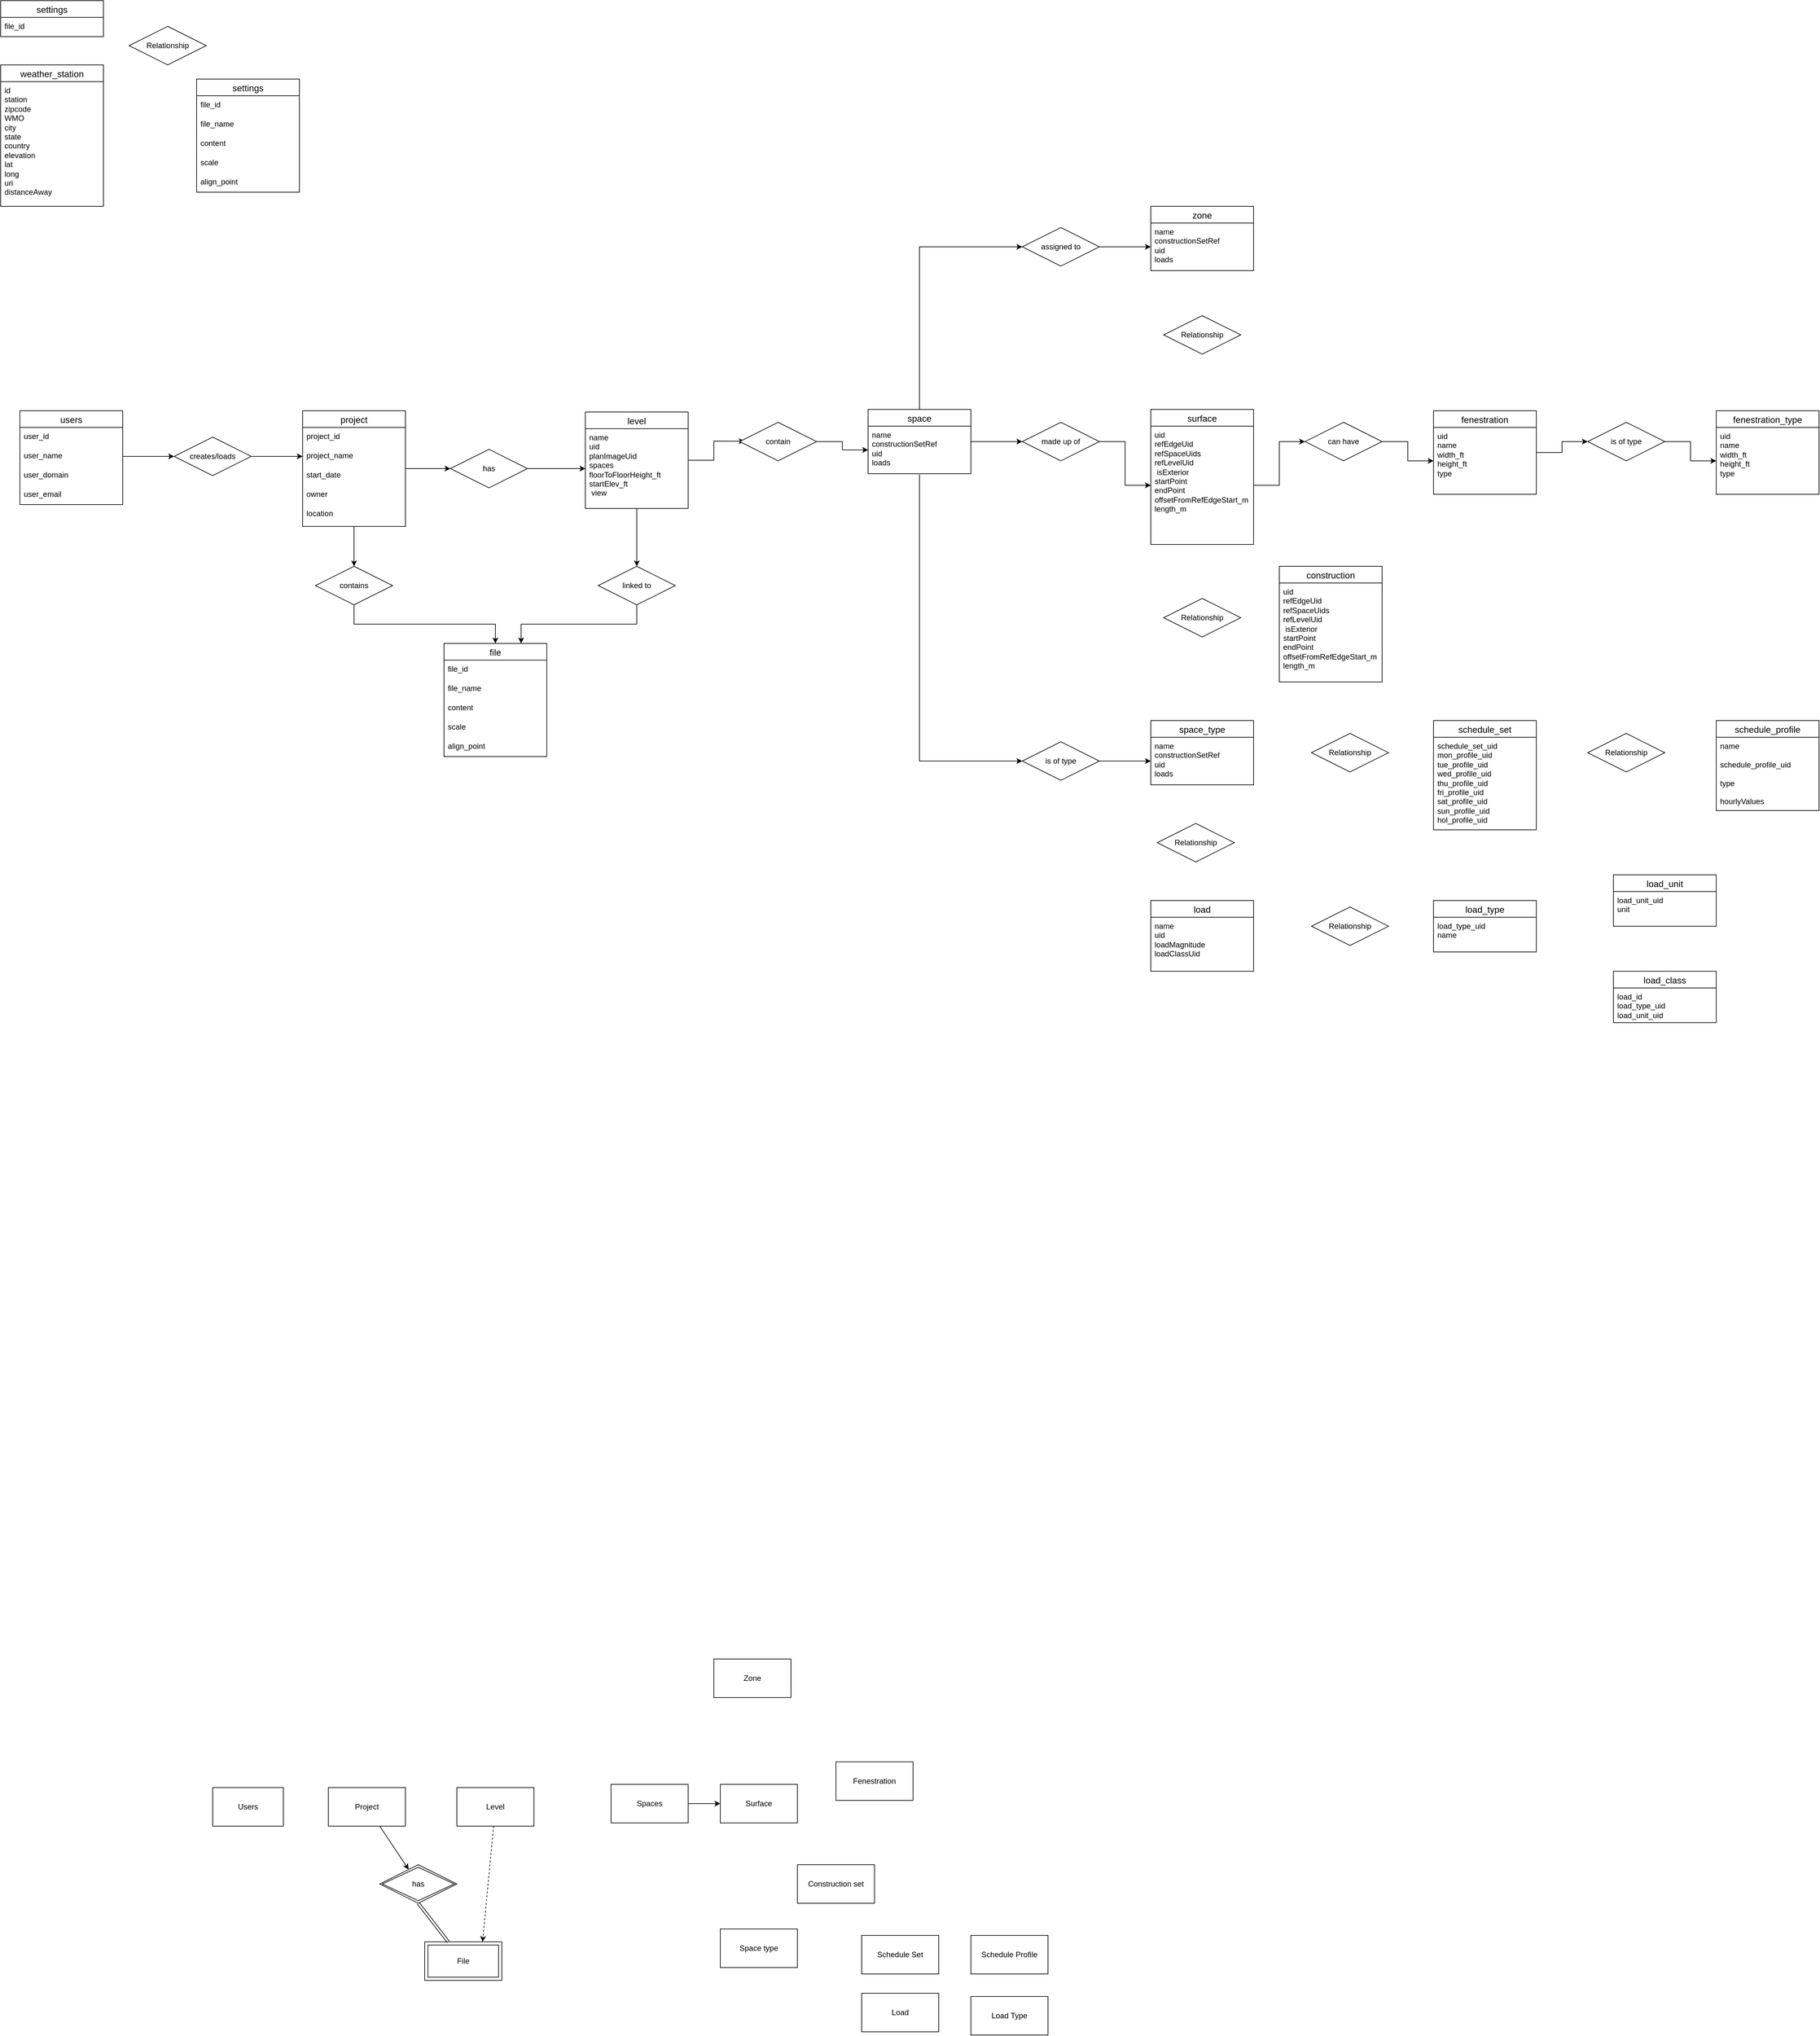 <mxfile version="21.6.2" type="github">
  <diagram id="R2lEEEUBdFMjLlhIrx00" name="Page-1">
    <mxGraphModel dx="2497" dy="2104" grid="1" gridSize="10" guides="1" tooltips="1" connect="1" arrows="1" fold="1" page="1" pageScale="1" pageWidth="850" pageHeight="1100" math="0" shadow="0" extFonts="Permanent Marker^https://fonts.googleapis.com/css?family=Permanent+Marker">
      <root>
        <mxCell id="0" />
        <mxCell id="1" parent="0" />
        <mxCell id="-F1Ka28uUz91m6z4E-cP-1" value="users" style="swimlane;fontStyle=0;childLayout=stackLayout;horizontal=1;startSize=26;horizontalStack=0;resizeParent=1;resizeParentMax=0;resizeLast=0;collapsible=1;marginBottom=0;align=center;fontSize=14;" parent="1" vertex="1">
          <mxGeometry x="-1040" y="438" width="160" height="146" as="geometry" />
        </mxCell>
        <mxCell id="-F1Ka28uUz91m6z4E-cP-2" value="user_id" style="text;strokeColor=none;fillColor=none;spacingLeft=4;spacingRight=4;overflow=hidden;rotatable=0;points=[[0,0.5],[1,0.5]];portConstraint=eastwest;fontSize=12;whiteSpace=wrap;html=1;" parent="-F1Ka28uUz91m6z4E-cP-1" vertex="1">
          <mxGeometry y="26" width="160" height="30" as="geometry" />
        </mxCell>
        <mxCell id="-F1Ka28uUz91m6z4E-cP-3" value="user_name" style="text;strokeColor=none;fillColor=none;spacingLeft=4;spacingRight=4;overflow=hidden;rotatable=0;points=[[0,0.5],[1,0.5]];portConstraint=eastwest;fontSize=12;whiteSpace=wrap;html=1;" parent="-F1Ka28uUz91m6z4E-cP-1" vertex="1">
          <mxGeometry y="56" width="160" height="30" as="geometry" />
        </mxCell>
        <mxCell id="-F1Ka28uUz91m6z4E-cP-4" value="user_domain" style="text;strokeColor=none;fillColor=none;spacingLeft=4;spacingRight=4;overflow=hidden;rotatable=0;points=[[0,0.5],[1,0.5]];portConstraint=eastwest;fontSize=12;whiteSpace=wrap;html=1;" parent="-F1Ka28uUz91m6z4E-cP-1" vertex="1">
          <mxGeometry y="86" width="160" height="30" as="geometry" />
        </mxCell>
        <mxCell id="-F1Ka28uUz91m6z4E-cP-5" value="user_email&lt;br&gt;" style="text;strokeColor=none;fillColor=none;spacingLeft=4;spacingRight=4;overflow=hidden;rotatable=0;points=[[0,0.5],[1,0.5]];portConstraint=eastwest;fontSize=12;whiteSpace=wrap;html=1;" parent="-F1Ka28uUz91m6z4E-cP-1" vertex="1">
          <mxGeometry y="116" width="160" height="30" as="geometry" />
        </mxCell>
        <mxCell id="3tNtKZtcyxGO_XnY_yWC-94" style="edgeStyle=orthogonalEdgeStyle;rounded=0;orthogonalLoop=1;jettySize=auto;html=1;entryX=0;entryY=0.5;entryDx=0;entryDy=0;" parent="1" source="-F1Ka28uUz91m6z4E-cP-6" target="3tNtKZtcyxGO_XnY_yWC-74" edge="1">
          <mxGeometry relative="1" as="geometry" />
        </mxCell>
        <mxCell id="3tNtKZtcyxGO_XnY_yWC-106" style="edgeStyle=orthogonalEdgeStyle;rounded=0;orthogonalLoop=1;jettySize=auto;html=1;" parent="1" source="-F1Ka28uUz91m6z4E-cP-6" target="3tNtKZtcyxGO_XnY_yWC-72" edge="1">
          <mxGeometry relative="1" as="geometry" />
        </mxCell>
        <mxCell id="-F1Ka28uUz91m6z4E-cP-6" value="project" style="swimlane;fontStyle=0;childLayout=stackLayout;horizontal=1;startSize=26;horizontalStack=0;resizeParent=1;resizeParentMax=0;resizeLast=0;collapsible=1;marginBottom=0;align=center;fontSize=14;" parent="1" vertex="1">
          <mxGeometry x="-600" y="438" width="160" height="180" as="geometry" />
        </mxCell>
        <mxCell id="-F1Ka28uUz91m6z4E-cP-7" value="project_id" style="text;strokeColor=none;fillColor=none;spacingLeft=4;spacingRight=4;overflow=hidden;rotatable=0;points=[[0,0.5],[1,0.5]];portConstraint=eastwest;fontSize=12;whiteSpace=wrap;html=1;" parent="-F1Ka28uUz91m6z4E-cP-6" vertex="1">
          <mxGeometry y="26" width="160" height="30" as="geometry" />
        </mxCell>
        <mxCell id="-F1Ka28uUz91m6z4E-cP-8" value="project_name" style="text;strokeColor=none;fillColor=none;spacingLeft=4;spacingRight=4;overflow=hidden;rotatable=0;points=[[0,0.5],[1,0.5]];portConstraint=eastwest;fontSize=12;whiteSpace=wrap;html=1;" parent="-F1Ka28uUz91m6z4E-cP-6" vertex="1">
          <mxGeometry y="56" width="160" height="30" as="geometry" />
        </mxCell>
        <mxCell id="-F1Ka28uUz91m6z4E-cP-9" value="start_date" style="text;strokeColor=none;fillColor=none;spacingLeft=4;spacingRight=4;overflow=hidden;rotatable=0;points=[[0,0.5],[1,0.5]];portConstraint=eastwest;fontSize=12;whiteSpace=wrap;html=1;" parent="-F1Ka28uUz91m6z4E-cP-6" vertex="1">
          <mxGeometry y="86" width="160" height="30" as="geometry" />
        </mxCell>
        <mxCell id="-F1Ka28uUz91m6z4E-cP-11" value="owner" style="text;strokeColor=none;fillColor=none;spacingLeft=4;spacingRight=4;overflow=hidden;rotatable=0;points=[[0,0.5],[1,0.5]];portConstraint=eastwest;fontSize=12;whiteSpace=wrap;html=1;" parent="-F1Ka28uUz91m6z4E-cP-6" vertex="1">
          <mxGeometry y="116" width="160" height="30" as="geometry" />
        </mxCell>
        <mxCell id="-F1Ka28uUz91m6z4E-cP-12" value="location" style="text;strokeColor=none;fillColor=none;spacingLeft=4;spacingRight=4;overflow=hidden;rotatable=0;points=[[0,0.5],[1,0.5]];portConstraint=eastwest;fontSize=12;whiteSpace=wrap;html=1;" parent="-F1Ka28uUz91m6z4E-cP-6" vertex="1">
          <mxGeometry y="146" width="160" height="34" as="geometry" />
        </mxCell>
        <mxCell id="-F1Ka28uUz91m6z4E-cP-13" value="file" style="swimlane;fontStyle=0;childLayout=stackLayout;horizontal=1;startSize=26;horizontalStack=0;resizeParent=1;resizeParentMax=0;resizeLast=0;collapsible=1;marginBottom=0;align=center;fontSize=14;" parent="1" vertex="1">
          <mxGeometry x="-380" y="800" width="160" height="176" as="geometry" />
        </mxCell>
        <mxCell id="-F1Ka28uUz91m6z4E-cP-14" value="file_id" style="text;strokeColor=none;fillColor=none;spacingLeft=4;spacingRight=4;overflow=hidden;rotatable=0;points=[[0,0.5],[1,0.5]];portConstraint=eastwest;fontSize=12;whiteSpace=wrap;html=1;" parent="-F1Ka28uUz91m6z4E-cP-13" vertex="1">
          <mxGeometry y="26" width="160" height="30" as="geometry" />
        </mxCell>
        <mxCell id="-F1Ka28uUz91m6z4E-cP-15" value="file_name" style="text;strokeColor=none;fillColor=none;spacingLeft=4;spacingRight=4;overflow=hidden;rotatable=0;points=[[0,0.5],[1,0.5]];portConstraint=eastwest;fontSize=12;whiteSpace=wrap;html=1;" parent="-F1Ka28uUz91m6z4E-cP-13" vertex="1">
          <mxGeometry y="56" width="160" height="30" as="geometry" />
        </mxCell>
        <mxCell id="-F1Ka28uUz91m6z4E-cP-16" value="content" style="text;strokeColor=none;fillColor=none;spacingLeft=4;spacingRight=4;overflow=hidden;rotatable=0;points=[[0,0.5],[1,0.5]];portConstraint=eastwest;fontSize=12;whiteSpace=wrap;html=1;" parent="-F1Ka28uUz91m6z4E-cP-13" vertex="1">
          <mxGeometry y="86" width="160" height="30" as="geometry" />
        </mxCell>
        <mxCell id="-F1Ka28uUz91m6z4E-cP-17" value="scale" style="text;strokeColor=none;fillColor=none;spacingLeft=4;spacingRight=4;overflow=hidden;rotatable=0;points=[[0,0.5],[1,0.5]];portConstraint=eastwest;fontSize=12;whiteSpace=wrap;html=1;" parent="-F1Ka28uUz91m6z4E-cP-13" vertex="1">
          <mxGeometry y="116" width="160" height="30" as="geometry" />
        </mxCell>
        <mxCell id="-F1Ka28uUz91m6z4E-cP-18" value="align_point" style="text;strokeColor=none;fillColor=none;spacingLeft=4;spacingRight=4;overflow=hidden;rotatable=0;points=[[0,0.5],[1,0.5]];portConstraint=eastwest;fontSize=12;whiteSpace=wrap;html=1;" parent="-F1Ka28uUz91m6z4E-cP-13" vertex="1">
          <mxGeometry y="146" width="160" height="30" as="geometry" />
        </mxCell>
        <mxCell id="-F1Ka28uUz91m6z4E-cP-19" value="settings" style="swimlane;fontStyle=0;childLayout=stackLayout;horizontal=1;startSize=26;horizontalStack=0;resizeParent=1;resizeParentMax=0;resizeLast=0;collapsible=1;marginBottom=0;align=center;fontSize=14;" parent="1" vertex="1">
          <mxGeometry x="-765" y="-78" width="160" height="176" as="geometry" />
        </mxCell>
        <mxCell id="-F1Ka28uUz91m6z4E-cP-20" value="file_id" style="text;strokeColor=none;fillColor=none;spacingLeft=4;spacingRight=4;overflow=hidden;rotatable=0;points=[[0,0.5],[1,0.5]];portConstraint=eastwest;fontSize=12;whiteSpace=wrap;html=1;" parent="-F1Ka28uUz91m6z4E-cP-19" vertex="1">
          <mxGeometry y="26" width="160" height="30" as="geometry" />
        </mxCell>
        <mxCell id="-F1Ka28uUz91m6z4E-cP-21" value="file_name" style="text;strokeColor=none;fillColor=none;spacingLeft=4;spacingRight=4;overflow=hidden;rotatable=0;points=[[0,0.5],[1,0.5]];portConstraint=eastwest;fontSize=12;whiteSpace=wrap;html=1;" parent="-F1Ka28uUz91m6z4E-cP-19" vertex="1">
          <mxGeometry y="56" width="160" height="30" as="geometry" />
        </mxCell>
        <mxCell id="-F1Ka28uUz91m6z4E-cP-22" value="content" style="text;strokeColor=none;fillColor=none;spacingLeft=4;spacingRight=4;overflow=hidden;rotatable=0;points=[[0,0.5],[1,0.5]];portConstraint=eastwest;fontSize=12;whiteSpace=wrap;html=1;" parent="-F1Ka28uUz91m6z4E-cP-19" vertex="1">
          <mxGeometry y="86" width="160" height="30" as="geometry" />
        </mxCell>
        <mxCell id="-F1Ka28uUz91m6z4E-cP-23" value="scale" style="text;strokeColor=none;fillColor=none;spacingLeft=4;spacingRight=4;overflow=hidden;rotatable=0;points=[[0,0.5],[1,0.5]];portConstraint=eastwest;fontSize=12;whiteSpace=wrap;html=1;" parent="-F1Ka28uUz91m6z4E-cP-19" vertex="1">
          <mxGeometry y="116" width="160" height="30" as="geometry" />
        </mxCell>
        <mxCell id="-F1Ka28uUz91m6z4E-cP-24" value="align_point" style="text;strokeColor=none;fillColor=none;spacingLeft=4;spacingRight=4;overflow=hidden;rotatable=0;points=[[0,0.5],[1,0.5]];portConstraint=eastwest;fontSize=12;whiteSpace=wrap;html=1;" parent="-F1Ka28uUz91m6z4E-cP-19" vertex="1">
          <mxGeometry y="146" width="160" height="30" as="geometry" />
        </mxCell>
        <mxCell id="3tNtKZtcyxGO_XnY_yWC-1" value="schedule_profile" style="swimlane;fontStyle=0;childLayout=stackLayout;horizontal=1;startSize=26;horizontalStack=0;resizeParent=1;resizeParentMax=0;resizeLast=0;collapsible=1;marginBottom=0;align=center;fontSize=14;" parent="1" vertex="1">
          <mxGeometry x="1600" y="920" width="160" height="140" as="geometry" />
        </mxCell>
        <mxCell id="3tNtKZtcyxGO_XnY_yWC-3" value="&lt;div&gt;name&lt;/div&gt;&lt;div&gt;&lt;br&gt;&lt;/div&gt;&lt;div&gt;schedule_profile_uid&lt;/div&gt;&lt;div&gt;&lt;br&gt;&lt;/div&gt;&lt;div&gt;type&lt;/div&gt;&lt;div&gt;&lt;br&gt;&lt;/div&gt;&lt;div&gt;hourlyValues&lt;/div&gt;" style="text;strokeColor=none;fillColor=none;spacingLeft=4;spacingRight=4;overflow=hidden;rotatable=0;points=[[0,0.5],[1,0.5]];portConstraint=eastwest;fontSize=12;whiteSpace=wrap;html=1;" parent="3tNtKZtcyxGO_XnY_yWC-1" vertex="1">
          <mxGeometry y="26" width="160" height="114" as="geometry" />
        </mxCell>
        <mxCell id="3tNtKZtcyxGO_XnY_yWC-7" value="schedule_set" style="swimlane;fontStyle=0;childLayout=stackLayout;horizontal=1;startSize=26;horizontalStack=0;resizeParent=1;resizeParentMax=0;resizeLast=0;collapsible=1;marginBottom=0;align=center;fontSize=14;" parent="1" vertex="1">
          <mxGeometry x="1160" y="920" width="160" height="170" as="geometry" />
        </mxCell>
        <mxCell id="3tNtKZtcyxGO_XnY_yWC-8" value="&lt;div&gt;schedule_set_uid&lt;/div&gt;&lt;div&gt;mon_profile_uid&lt;/div&gt;&lt;div&gt;tue_profile_uid&lt;br&gt;&lt;/div&gt;wed_profile_uid&lt;br&gt;thu_profile_uid&lt;br&gt;fri_profile_uid&lt;br&gt;sat_profile_uid&lt;br&gt;sun_profile_uid&lt;br&gt;hol_profile_uid" style="text;strokeColor=none;fillColor=none;spacingLeft=4;spacingRight=4;overflow=hidden;rotatable=0;points=[[0,0.5],[1,0.5]];portConstraint=eastwest;fontSize=12;whiteSpace=wrap;html=1;" parent="3tNtKZtcyxGO_XnY_yWC-7" vertex="1">
          <mxGeometry y="26" width="160" height="144" as="geometry" />
        </mxCell>
        <mxCell id="3tNtKZtcyxGO_XnY_yWC-9" value="weather_station" style="swimlane;fontStyle=0;childLayout=stackLayout;horizontal=1;startSize=26;horizontalStack=0;resizeParent=1;resizeParentMax=0;resizeLast=0;collapsible=1;marginBottom=0;align=center;fontSize=14;" parent="1" vertex="1">
          <mxGeometry x="-1070" y="-100" width="160" height="220" as="geometry" />
        </mxCell>
        <mxCell id="3tNtKZtcyxGO_XnY_yWC-10" value="id&lt;br&gt;&lt;div&gt;station&lt;/div&gt;&lt;div&gt;zipcode&lt;/div&gt;&lt;div&gt;WMO&lt;/div&gt;&lt;div&gt;city&lt;/div&gt;&lt;div&gt;state&lt;/div&gt;&lt;div&gt;country&lt;/div&gt;&lt;div&gt;elevation&lt;/div&gt;&lt;div&gt;lat&lt;/div&gt;&lt;div&gt;long&lt;/div&gt;&lt;div&gt;uri&lt;/div&gt;&lt;div&gt;distanceAway&lt;/div&gt;" style="text;strokeColor=none;fillColor=none;spacingLeft=4;spacingRight=4;overflow=hidden;rotatable=0;points=[[0,0.5],[1,0.5]];portConstraint=eastwest;fontSize=12;whiteSpace=wrap;html=1;" parent="3tNtKZtcyxGO_XnY_yWC-9" vertex="1">
          <mxGeometry y="26" width="160" height="194" as="geometry" />
        </mxCell>
        <mxCell id="3tNtKZtcyxGO_XnY_yWC-15" value="settings" style="swimlane;fontStyle=0;childLayout=stackLayout;horizontal=1;startSize=26;horizontalStack=0;resizeParent=1;resizeParentMax=0;resizeLast=0;collapsible=1;marginBottom=0;align=center;fontSize=14;" parent="1" vertex="1">
          <mxGeometry x="-1070" y="-200" width="160" height="56" as="geometry" />
        </mxCell>
        <mxCell id="3tNtKZtcyxGO_XnY_yWC-16" value="file_id" style="text;strokeColor=none;fillColor=none;spacingLeft=4;spacingRight=4;overflow=hidden;rotatable=0;points=[[0,0.5],[1,0.5]];portConstraint=eastwest;fontSize=12;whiteSpace=wrap;html=1;" parent="3tNtKZtcyxGO_XnY_yWC-15" vertex="1">
          <mxGeometry y="26" width="160" height="30" as="geometry" />
        </mxCell>
        <mxCell id="3tNtKZtcyxGO_XnY_yWC-22" value="surface" style="swimlane;fontStyle=0;childLayout=stackLayout;horizontal=1;startSize=26;horizontalStack=0;resizeParent=1;resizeParentMax=0;resizeLast=0;collapsible=1;marginBottom=0;align=center;fontSize=14;" parent="1" vertex="1">
          <mxGeometry x="720" y="436" width="160" height="210" as="geometry" />
        </mxCell>
        <mxCell id="3tNtKZtcyxGO_XnY_yWC-23" value="&lt;span style=&quot;background-color: initial;&quot;&gt;uid&lt;/span&gt;&lt;br&gt;&lt;div&gt;refEdgeUid&lt;span style=&quot;white-space: pre;&quot;&gt;&#x9;&lt;/span&gt;&lt;/div&gt;&lt;div&gt;refSpaceUids&lt;br&gt;&lt;/div&gt;&lt;div&gt;refLevelUid&lt;/div&gt;&lt;div&gt;&amp;nbsp;isExterior&lt;/div&gt;&lt;div&gt;startPoint&lt;/div&gt;&lt;div&gt;endPoint&lt;/div&gt;&lt;div&gt;offsetFromRefEdgeStart_m&lt;/div&gt;&lt;div&gt;length_m&lt;/div&gt;" style="text;strokeColor=none;fillColor=none;spacingLeft=4;spacingRight=4;overflow=hidden;rotatable=0;points=[[0,0.5],[1,0.5]];portConstraint=eastwest;fontSize=12;whiteSpace=wrap;html=1;" parent="3tNtKZtcyxGO_XnY_yWC-22" vertex="1">
          <mxGeometry y="26" width="160" height="184" as="geometry" />
        </mxCell>
        <mxCell id="3tNtKZtcyxGO_XnY_yWC-24" value="load_class" style="swimlane;fontStyle=0;childLayout=stackLayout;horizontal=1;startSize=26;horizontalStack=0;resizeParent=1;resizeParentMax=0;resizeLast=0;collapsible=1;marginBottom=0;align=center;fontSize=14;" parent="1" vertex="1">
          <mxGeometry x="1440" y="1310" width="160" height="80" as="geometry" />
        </mxCell>
        <mxCell id="3tNtKZtcyxGO_XnY_yWC-25" value="load_id&lt;br&gt;load_type_uid&lt;br&gt;load_unit_uid&lt;br&gt;&lt;div&gt;&lt;/div&gt;" style="text;strokeColor=none;fillColor=none;spacingLeft=4;spacingRight=4;overflow=hidden;rotatable=0;points=[[0,0.5],[1,0.5]];portConstraint=eastwest;fontSize=12;whiteSpace=wrap;html=1;" parent="3tNtKZtcyxGO_XnY_yWC-24" vertex="1">
          <mxGeometry y="26" width="160" height="54" as="geometry" />
        </mxCell>
        <mxCell id="3tNtKZtcyxGO_XnY_yWC-26" value="load_unit" style="swimlane;fontStyle=0;childLayout=stackLayout;horizontal=1;startSize=26;horizontalStack=0;resizeParent=1;resizeParentMax=0;resizeLast=0;collapsible=1;marginBottom=0;align=center;fontSize=14;" parent="1" vertex="1">
          <mxGeometry x="1440" y="1160" width="160" height="80" as="geometry" />
        </mxCell>
        <mxCell id="3tNtKZtcyxGO_XnY_yWC-27" value="load_unit_uid&lt;br&gt;unit&lt;br&gt;&lt;div&gt;&lt;/div&gt;" style="text;strokeColor=none;fillColor=none;spacingLeft=4;spacingRight=4;overflow=hidden;rotatable=0;points=[[0,0.5],[1,0.5]];portConstraint=eastwest;fontSize=12;whiteSpace=wrap;html=1;" parent="3tNtKZtcyxGO_XnY_yWC-26" vertex="1">
          <mxGeometry y="26" width="160" height="54" as="geometry" />
        </mxCell>
        <mxCell id="3tNtKZtcyxGO_XnY_yWC-28" value="load_type" style="swimlane;fontStyle=0;childLayout=stackLayout;horizontal=1;startSize=26;horizontalStack=0;resizeParent=1;resizeParentMax=0;resizeLast=0;collapsible=1;marginBottom=0;align=center;fontSize=14;" parent="1" vertex="1">
          <mxGeometry x="1160" y="1200" width="160" height="80" as="geometry" />
        </mxCell>
        <mxCell id="3tNtKZtcyxGO_XnY_yWC-29" value="load_type_uid&lt;br&gt;name&lt;br style=&quot;border-color: var(--border-color);&quot;&gt;&lt;div&gt;&lt;/div&gt;" style="text;strokeColor=none;fillColor=none;spacingLeft=4;spacingRight=4;overflow=hidden;rotatable=0;points=[[0,0.5],[1,0.5]];portConstraint=eastwest;fontSize=12;whiteSpace=wrap;html=1;" parent="3tNtKZtcyxGO_XnY_yWC-28" vertex="1">
          <mxGeometry y="26" width="160" height="54" as="geometry" />
        </mxCell>
        <mxCell id="3tNtKZtcyxGO_XnY_yWC-30" value="construction" style="swimlane;fontStyle=0;childLayout=stackLayout;horizontal=1;startSize=26;horizontalStack=0;resizeParent=1;resizeParentMax=0;resizeLast=0;collapsible=1;marginBottom=0;align=center;fontSize=14;" parent="1" vertex="1">
          <mxGeometry x="920" y="680" width="160" height="180" as="geometry" />
        </mxCell>
        <mxCell id="3tNtKZtcyxGO_XnY_yWC-31" value="&lt;span style=&quot;background-color: initial;&quot;&gt;uid&lt;/span&gt;&lt;br&gt;&lt;div&gt;refEdgeUid&lt;span style=&quot;white-space: pre;&quot;&gt;&#x9;&lt;/span&gt;&lt;/div&gt;&lt;div&gt;refSpaceUids&lt;br&gt;&lt;/div&gt;&lt;div&gt;refLevelUid&lt;/div&gt;&lt;div&gt;&amp;nbsp;isExterior&lt;/div&gt;&lt;div&gt;startPoint&lt;/div&gt;&lt;div&gt;endPoint&lt;/div&gt;&lt;div&gt;offsetFromRefEdgeStart_m&lt;/div&gt;&lt;div&gt;length_m&lt;/div&gt;" style="text;strokeColor=none;fillColor=none;spacingLeft=4;spacingRight=4;overflow=hidden;rotatable=0;points=[[0,0.5],[1,0.5]];portConstraint=eastwest;fontSize=12;whiteSpace=wrap;html=1;" parent="3tNtKZtcyxGO_XnY_yWC-30" vertex="1">
          <mxGeometry y="26" width="160" height="154" as="geometry" />
        </mxCell>
        <mxCell id="3tNtKZtcyxGO_XnY_yWC-32" value="load" style="swimlane;fontStyle=0;childLayout=stackLayout;horizontal=1;startSize=26;horizontalStack=0;resizeParent=1;resizeParentMax=0;resizeLast=0;collapsible=1;marginBottom=0;align=center;fontSize=14;" parent="1" vertex="1">
          <mxGeometry x="720" y="1200" width="160" height="110" as="geometry" />
        </mxCell>
        <mxCell id="3tNtKZtcyxGO_XnY_yWC-33" value="&lt;div&gt;name&lt;/div&gt;&lt;div&gt;uid&lt;/div&gt;&lt;div&gt;loadMagnitude&lt;/div&gt;&lt;div&gt;loadClassUid&lt;/div&gt;&lt;div&gt;&lt;/div&gt;" style="text;strokeColor=none;fillColor=none;spacingLeft=4;spacingRight=4;overflow=hidden;rotatable=0;points=[[0,0.5],[1,0.5]];portConstraint=eastwest;fontSize=12;whiteSpace=wrap;html=1;" parent="3tNtKZtcyxGO_XnY_yWC-32" vertex="1">
          <mxGeometry y="26" width="160" height="84" as="geometry" />
        </mxCell>
        <mxCell id="3tNtKZtcyxGO_XnY_yWC-97" style="edgeStyle=orthogonalEdgeStyle;rounded=0;orthogonalLoop=1;jettySize=auto;html=1;" parent="1" source="3tNtKZtcyxGO_XnY_yWC-34" target="3tNtKZtcyxGO_XnY_yWC-76" edge="1">
          <mxGeometry relative="1" as="geometry" />
        </mxCell>
        <mxCell id="3tNtKZtcyxGO_XnY_yWC-111" style="edgeStyle=orthogonalEdgeStyle;rounded=0;orthogonalLoop=1;jettySize=auto;html=1;entryX=0;entryY=0.5;entryDx=0;entryDy=0;exitX=0.5;exitY=1.019;exitDx=0;exitDy=0;exitPerimeter=0;" parent="1" source="3tNtKZtcyxGO_XnY_yWC-35" target="3tNtKZtcyxGO_XnY_yWC-110" edge="1">
          <mxGeometry relative="1" as="geometry">
            <Array as="points">
              <mxPoint x="360" y="983" />
            </Array>
          </mxGeometry>
        </mxCell>
        <mxCell id="3tNtKZtcyxGO_XnY_yWC-115" style="edgeStyle=orthogonalEdgeStyle;rounded=0;orthogonalLoop=1;jettySize=auto;html=1;exitX=0.5;exitY=0;exitDx=0;exitDy=0;" parent="1" source="3tNtKZtcyxGO_XnY_yWC-34" target="3tNtKZtcyxGO_XnY_yWC-113" edge="1">
          <mxGeometry relative="1" as="geometry">
            <Array as="points">
              <mxPoint x="360" y="183" />
            </Array>
          </mxGeometry>
        </mxCell>
        <mxCell id="3tNtKZtcyxGO_XnY_yWC-34" value="space" style="swimlane;fontStyle=0;childLayout=stackLayout;horizontal=1;startSize=26;horizontalStack=0;resizeParent=1;resizeParentMax=0;resizeLast=0;collapsible=1;marginBottom=0;align=center;fontSize=14;" parent="1" vertex="1">
          <mxGeometry x="280" y="436" width="160" height="100" as="geometry" />
        </mxCell>
        <mxCell id="3tNtKZtcyxGO_XnY_yWC-35" value="&lt;div&gt;name&lt;/div&gt;&lt;div&gt;constructionSetRef&lt;/div&gt;&lt;div&gt;uid&lt;/div&gt;&lt;div&gt;loads&lt;/div&gt;" style="text;strokeColor=none;fillColor=none;spacingLeft=4;spacingRight=4;overflow=hidden;rotatable=0;points=[[0,0.5],[1,0.5]];portConstraint=eastwest;fontSize=12;whiteSpace=wrap;html=1;" parent="3tNtKZtcyxGO_XnY_yWC-34" vertex="1">
          <mxGeometry y="26" width="160" height="74" as="geometry" />
        </mxCell>
        <mxCell id="3tNtKZtcyxGO_XnY_yWC-36" value="fenestration_type" style="swimlane;fontStyle=0;childLayout=stackLayout;horizontal=1;startSize=26;horizontalStack=0;resizeParent=1;resizeParentMax=0;resizeLast=0;collapsible=1;marginBottom=0;align=center;fontSize=14;" parent="1" vertex="1">
          <mxGeometry x="1600" y="438" width="160" height="130" as="geometry" />
        </mxCell>
        <mxCell id="3tNtKZtcyxGO_XnY_yWC-37" value="&lt;div&gt;uid&lt;/div&gt;&lt;div&gt;name&lt;/div&gt;&lt;div&gt;width_ft&lt;/div&gt;&lt;div&gt;height_ft&lt;/div&gt;&lt;div&gt;type&lt;/div&gt;" style="text;strokeColor=none;fillColor=none;spacingLeft=4;spacingRight=4;overflow=hidden;rotatable=0;points=[[0,0.5],[1,0.5]];portConstraint=eastwest;fontSize=12;whiteSpace=wrap;html=1;" parent="3tNtKZtcyxGO_XnY_yWC-36" vertex="1">
          <mxGeometry y="26" width="160" height="104" as="geometry" />
        </mxCell>
        <mxCell id="3tNtKZtcyxGO_XnY_yWC-95" style="edgeStyle=orthogonalEdgeStyle;rounded=0;orthogonalLoop=1;jettySize=auto;html=1;entryX=0.066;entryY=0.489;entryDx=0;entryDy=0;entryPerimeter=0;" parent="1" source="3tNtKZtcyxGO_XnY_yWC-38" target="3tNtKZtcyxGO_XnY_yWC-75" edge="1">
          <mxGeometry relative="1" as="geometry" />
        </mxCell>
        <mxCell id="3tNtKZtcyxGO_XnY_yWC-108" style="edgeStyle=orthogonalEdgeStyle;rounded=0;orthogonalLoop=1;jettySize=auto;html=1;" parent="1" source="3tNtKZtcyxGO_XnY_yWC-38" target="3tNtKZtcyxGO_XnY_yWC-73" edge="1">
          <mxGeometry relative="1" as="geometry" />
        </mxCell>
        <mxCell id="3tNtKZtcyxGO_XnY_yWC-38" value="level" style="swimlane;fontStyle=0;childLayout=stackLayout;horizontal=1;startSize=26;horizontalStack=0;resizeParent=1;resizeParentMax=0;resizeLast=0;collapsible=1;marginBottom=0;align=center;fontSize=14;" parent="1" vertex="1">
          <mxGeometry x="-160" y="440" width="160" height="150" as="geometry" />
        </mxCell>
        <mxCell id="3tNtKZtcyxGO_XnY_yWC-39" value="&lt;div&gt;name&lt;/div&gt;&lt;div&gt;uid&lt;/div&gt;&lt;div&gt;planImageUid&lt;/div&gt;&lt;div&gt;spaces&lt;/div&gt;&lt;div&gt;floorToFloorHeight_ft&lt;/div&gt;&lt;div&gt;startElev_ft&lt;/div&gt;&lt;div&gt;&amp;nbsp;view&lt;/div&gt;" style="text;strokeColor=none;fillColor=none;spacingLeft=4;spacingRight=4;overflow=hidden;rotatable=0;points=[[0,0.5],[1,0.5]];portConstraint=eastwest;fontSize=12;whiteSpace=wrap;html=1;" parent="3tNtKZtcyxGO_XnY_yWC-38" vertex="1">
          <mxGeometry y="26" width="160" height="124" as="geometry" />
        </mxCell>
        <mxCell id="3tNtKZtcyxGO_XnY_yWC-40" value="Users" style="rounded=0;whiteSpace=wrap;html=1;" parent="1" vertex="1">
          <mxGeometry x="-740" y="2580" width="110" height="60" as="geometry" />
        </mxCell>
        <mxCell id="yYQqAoBbn_aZ-nHxraXd-7" style="rounded=0;orthogonalLoop=1;jettySize=auto;html=1;" edge="1" parent="1" source="3tNtKZtcyxGO_XnY_yWC-41" target="yYQqAoBbn_aZ-nHxraXd-2">
          <mxGeometry relative="1" as="geometry" />
        </mxCell>
        <mxCell id="3tNtKZtcyxGO_XnY_yWC-41" value="Project" style="rounded=0;whiteSpace=wrap;html=1;" parent="1" vertex="1">
          <mxGeometry x="-560" y="2580" width="120" height="60" as="geometry" />
        </mxCell>
        <mxCell id="3tNtKZtcyxGO_XnY_yWC-59" style="edgeStyle=orthogonalEdgeStyle;rounded=0;orthogonalLoop=1;jettySize=auto;html=1;exitX=1;exitY=0.5;exitDx=0;exitDy=0;" parent="1" source="3tNtKZtcyxGO_XnY_yWC-43" target="3tNtKZtcyxGO_XnY_yWC-50" edge="1">
          <mxGeometry relative="1" as="geometry" />
        </mxCell>
        <mxCell id="3tNtKZtcyxGO_XnY_yWC-43" value="Spaces" style="rounded=0;whiteSpace=wrap;html=1;" parent="1" vertex="1">
          <mxGeometry x="-120" y="2575" width="120" height="60" as="geometry" />
        </mxCell>
        <mxCell id="3tNtKZtcyxGO_XnY_yWC-46" value="Zone" style="rounded=0;whiteSpace=wrap;html=1;" parent="1" vertex="1">
          <mxGeometry x="40" y="2380" width="120" height="60" as="geometry" />
        </mxCell>
        <mxCell id="3tNtKZtcyxGO_XnY_yWC-47" value="Space type" style="rounded=0;whiteSpace=wrap;html=1;" parent="1" vertex="1">
          <mxGeometry x="50" y="2800" width="120" height="60" as="geometry" />
        </mxCell>
        <mxCell id="yYQqAoBbn_aZ-nHxraXd-9" style="rounded=0;orthogonalLoop=1;jettySize=auto;html=1;entryX=0.75;entryY=0;entryDx=0;entryDy=0;dashed=1;" edge="1" parent="1" source="3tNtKZtcyxGO_XnY_yWC-49" target="yYQqAoBbn_aZ-nHxraXd-1">
          <mxGeometry relative="1" as="geometry" />
        </mxCell>
        <mxCell id="3tNtKZtcyxGO_XnY_yWC-49" value="Level" style="rounded=0;whiteSpace=wrap;html=1;" parent="1" vertex="1">
          <mxGeometry x="-360" y="2580" width="120" height="60" as="geometry" />
        </mxCell>
        <mxCell id="3tNtKZtcyxGO_XnY_yWC-50" value="Surface" style="rounded=0;whiteSpace=wrap;html=1;" parent="1" vertex="1">
          <mxGeometry x="50" y="2575" width="120" height="60" as="geometry" />
        </mxCell>
        <mxCell id="3tNtKZtcyxGO_XnY_yWC-51" value="Load" style="rounded=0;whiteSpace=wrap;html=1;" parent="1" vertex="1">
          <mxGeometry x="270" y="2900" width="120" height="60" as="geometry" />
        </mxCell>
        <mxCell id="3tNtKZtcyxGO_XnY_yWC-52" value="Fenestration" style="rounded=0;whiteSpace=wrap;html=1;" parent="1" vertex="1">
          <mxGeometry x="230" y="2540" width="120" height="60" as="geometry" />
        </mxCell>
        <mxCell id="3tNtKZtcyxGO_XnY_yWC-53" value="Schedule Profile" style="rounded=0;whiteSpace=wrap;html=1;" parent="1" vertex="1">
          <mxGeometry x="440" y="2810" width="120" height="60" as="geometry" />
        </mxCell>
        <mxCell id="3tNtKZtcyxGO_XnY_yWC-54" value="Construction set" style="rounded=0;whiteSpace=wrap;html=1;" parent="1" vertex="1">
          <mxGeometry x="170" y="2700" width="120" height="60" as="geometry" />
        </mxCell>
        <mxCell id="3tNtKZtcyxGO_XnY_yWC-55" value="Schedule Set" style="rounded=0;whiteSpace=wrap;html=1;" parent="1" vertex="1">
          <mxGeometry x="270" y="2810" width="120" height="60" as="geometry" />
        </mxCell>
        <mxCell id="3tNtKZtcyxGO_XnY_yWC-57" value="Load Type" style="rounded=0;whiteSpace=wrap;html=1;" parent="1" vertex="1">
          <mxGeometry x="440" y="2905" width="120" height="60" as="geometry" />
        </mxCell>
        <mxCell id="3tNtKZtcyxGO_XnY_yWC-58" style="edgeStyle=orthogonalEdgeStyle;rounded=0;orthogonalLoop=1;jettySize=auto;html=1;exitX=0.5;exitY=1;exitDx=0;exitDy=0;" parent="1" source="3tNtKZtcyxGO_XnY_yWC-50" target="3tNtKZtcyxGO_XnY_yWC-50" edge="1">
          <mxGeometry relative="1" as="geometry" />
        </mxCell>
        <mxCell id="3tNtKZtcyxGO_XnY_yWC-103" style="edgeStyle=orthogonalEdgeStyle;rounded=0;orthogonalLoop=1;jettySize=auto;html=1;" parent="1" source="3tNtKZtcyxGO_XnY_yWC-62" target="3tNtKZtcyxGO_XnY_yWC-78" edge="1">
          <mxGeometry relative="1" as="geometry" />
        </mxCell>
        <mxCell id="3tNtKZtcyxGO_XnY_yWC-62" value="fenestration" style="swimlane;fontStyle=0;childLayout=stackLayout;horizontal=1;startSize=26;horizontalStack=0;resizeParent=1;resizeParentMax=0;resizeLast=0;collapsible=1;marginBottom=0;align=center;fontSize=14;" parent="1" vertex="1">
          <mxGeometry x="1160" y="438" width="160" height="130" as="geometry" />
        </mxCell>
        <mxCell id="3tNtKZtcyxGO_XnY_yWC-63" value="&lt;div&gt;uid&lt;/div&gt;&lt;div&gt;name&lt;/div&gt;&lt;div&gt;width_ft&lt;/div&gt;&lt;div&gt;height_ft&lt;/div&gt;&lt;div&gt;type&lt;/div&gt;" style="text;strokeColor=none;fillColor=none;spacingLeft=4;spacingRight=4;overflow=hidden;rotatable=0;points=[[0,0.5],[1,0.5]];portConstraint=eastwest;fontSize=12;whiteSpace=wrap;html=1;" parent="3tNtKZtcyxGO_XnY_yWC-62" vertex="1">
          <mxGeometry y="26" width="160" height="104" as="geometry" />
        </mxCell>
        <mxCell id="3tNtKZtcyxGO_XnY_yWC-65" value="zone" style="swimlane;fontStyle=0;childLayout=stackLayout;horizontal=1;startSize=26;horizontalStack=0;resizeParent=1;resizeParentMax=0;resizeLast=0;collapsible=1;marginBottom=0;align=center;fontSize=14;" parent="1" vertex="1">
          <mxGeometry x="720" y="120" width="160" height="100" as="geometry" />
        </mxCell>
        <mxCell id="3tNtKZtcyxGO_XnY_yWC-66" value="&lt;div&gt;name&lt;/div&gt;&lt;div&gt;constructionSetRef&lt;/div&gt;&lt;div&gt;uid&lt;/div&gt;&lt;div&gt;loads&lt;/div&gt;" style="text;strokeColor=none;fillColor=none;spacingLeft=4;spacingRight=4;overflow=hidden;rotatable=0;points=[[0,0.5],[1,0.5]];portConstraint=eastwest;fontSize=12;whiteSpace=wrap;html=1;" parent="3tNtKZtcyxGO_XnY_yWC-65" vertex="1">
          <mxGeometry y="26" width="160" height="74" as="geometry" />
        </mxCell>
        <mxCell id="3tNtKZtcyxGO_XnY_yWC-67" value="space_type" style="swimlane;fontStyle=0;childLayout=stackLayout;horizontal=1;startSize=26;horizontalStack=0;resizeParent=1;resizeParentMax=0;resizeLast=0;collapsible=1;marginBottom=0;align=center;fontSize=14;" parent="1" vertex="1">
          <mxGeometry x="720" y="920" width="160" height="100" as="geometry" />
        </mxCell>
        <mxCell id="3tNtKZtcyxGO_XnY_yWC-68" value="&lt;div&gt;name&lt;/div&gt;&lt;div&gt;constructionSetRef&lt;/div&gt;&lt;div&gt;uid&lt;/div&gt;&lt;div&gt;loads&lt;/div&gt;" style="text;strokeColor=none;fillColor=none;spacingLeft=4;spacingRight=4;overflow=hidden;rotatable=0;points=[[0,0.5],[1,0.5]];portConstraint=eastwest;fontSize=12;whiteSpace=wrap;html=1;" parent="3tNtKZtcyxGO_XnY_yWC-67" vertex="1">
          <mxGeometry y="26" width="160" height="74" as="geometry" />
        </mxCell>
        <mxCell id="3tNtKZtcyxGO_XnY_yWC-70" value="Relationship" style="shape=rhombus;perimeter=rhombusPerimeter;whiteSpace=wrap;html=1;align=center;" parent="1" vertex="1">
          <mxGeometry x="-870" y="-160" width="120" height="60" as="geometry" />
        </mxCell>
        <mxCell id="3tNtKZtcyxGO_XnY_yWC-87" style="edgeStyle=orthogonalEdgeStyle;rounded=0;orthogonalLoop=1;jettySize=auto;html=1;" parent="1" source="3tNtKZtcyxGO_XnY_yWC-71" target="-F1Ka28uUz91m6z4E-cP-8" edge="1">
          <mxGeometry relative="1" as="geometry" />
        </mxCell>
        <mxCell id="3tNtKZtcyxGO_XnY_yWC-71" value="creates/loads" style="shape=rhombus;perimeter=rhombusPerimeter;whiteSpace=wrap;html=1;align=center;" parent="1" vertex="1">
          <mxGeometry x="-800" y="479" width="120" height="60" as="geometry" />
        </mxCell>
        <mxCell id="3tNtKZtcyxGO_XnY_yWC-107" style="edgeStyle=orthogonalEdgeStyle;rounded=0;orthogonalLoop=1;jettySize=auto;html=1;exitX=0.5;exitY=1;exitDx=0;exitDy=0;entryX=0.5;entryY=0;entryDx=0;entryDy=0;" parent="1" source="3tNtKZtcyxGO_XnY_yWC-72" target="-F1Ka28uUz91m6z4E-cP-13" edge="1">
          <mxGeometry relative="1" as="geometry" />
        </mxCell>
        <mxCell id="3tNtKZtcyxGO_XnY_yWC-72" value="contains" style="shape=rhombus;perimeter=rhombusPerimeter;whiteSpace=wrap;html=1;align=center;" parent="1" vertex="1">
          <mxGeometry x="-580" y="680" width="120" height="60" as="geometry" />
        </mxCell>
        <mxCell id="3tNtKZtcyxGO_XnY_yWC-109" style="edgeStyle=orthogonalEdgeStyle;rounded=0;orthogonalLoop=1;jettySize=auto;html=1;entryX=0.75;entryY=0;entryDx=0;entryDy=0;exitX=0.5;exitY=1;exitDx=0;exitDy=0;" parent="1" source="3tNtKZtcyxGO_XnY_yWC-73" target="-F1Ka28uUz91m6z4E-cP-13" edge="1">
          <mxGeometry relative="1" as="geometry" />
        </mxCell>
        <mxCell id="3tNtKZtcyxGO_XnY_yWC-73" value="linked to" style="shape=rhombus;perimeter=rhombusPerimeter;whiteSpace=wrap;html=1;align=center;" parent="1" vertex="1">
          <mxGeometry x="-140" y="680" width="120" height="60" as="geometry" />
        </mxCell>
        <mxCell id="3tNtKZtcyxGO_XnY_yWC-93" style="edgeStyle=orthogonalEdgeStyle;rounded=0;orthogonalLoop=1;jettySize=auto;html=1;" parent="1" source="3tNtKZtcyxGO_XnY_yWC-74" target="3tNtKZtcyxGO_XnY_yWC-39" edge="1">
          <mxGeometry relative="1" as="geometry" />
        </mxCell>
        <mxCell id="3tNtKZtcyxGO_XnY_yWC-74" value="has" style="shape=rhombus;perimeter=rhombusPerimeter;whiteSpace=wrap;html=1;align=center;" parent="1" vertex="1">
          <mxGeometry x="-370" y="498" width="120" height="60" as="geometry" />
        </mxCell>
        <mxCell id="3tNtKZtcyxGO_XnY_yWC-96" style="edgeStyle=orthogonalEdgeStyle;rounded=0;orthogonalLoop=1;jettySize=auto;html=1;" parent="1" source="3tNtKZtcyxGO_XnY_yWC-75" target="3tNtKZtcyxGO_XnY_yWC-35" edge="1">
          <mxGeometry relative="1" as="geometry" />
        </mxCell>
        <mxCell id="3tNtKZtcyxGO_XnY_yWC-75" value="contain" style="shape=rhombus;perimeter=rhombusPerimeter;whiteSpace=wrap;html=1;align=center;" parent="1" vertex="1">
          <mxGeometry x="80" y="456" width="120" height="60" as="geometry" />
        </mxCell>
        <mxCell id="3tNtKZtcyxGO_XnY_yWC-98" style="edgeStyle=orthogonalEdgeStyle;rounded=0;orthogonalLoop=1;jettySize=auto;html=1;" parent="1" source="3tNtKZtcyxGO_XnY_yWC-76" target="3tNtKZtcyxGO_XnY_yWC-23" edge="1">
          <mxGeometry relative="1" as="geometry">
            <mxPoint x="670" y="486" as="targetPoint" />
          </mxGeometry>
        </mxCell>
        <mxCell id="3tNtKZtcyxGO_XnY_yWC-76" value="made up of" style="shape=rhombus;perimeter=rhombusPerimeter;whiteSpace=wrap;html=1;align=center;" parent="1" vertex="1">
          <mxGeometry x="520" y="456" width="120" height="60" as="geometry" />
        </mxCell>
        <mxCell id="3tNtKZtcyxGO_XnY_yWC-101" style="edgeStyle=orthogonalEdgeStyle;rounded=0;orthogonalLoop=1;jettySize=auto;html=1;" parent="1" source="3tNtKZtcyxGO_XnY_yWC-77" target="3tNtKZtcyxGO_XnY_yWC-63" edge="1">
          <mxGeometry relative="1" as="geometry" />
        </mxCell>
        <mxCell id="3tNtKZtcyxGO_XnY_yWC-77" value="can have" style="shape=rhombus;perimeter=rhombusPerimeter;whiteSpace=wrap;html=1;align=center;" parent="1" vertex="1">
          <mxGeometry x="960" y="456" width="120" height="60" as="geometry" />
        </mxCell>
        <mxCell id="3tNtKZtcyxGO_XnY_yWC-104" style="edgeStyle=orthogonalEdgeStyle;rounded=0;orthogonalLoop=1;jettySize=auto;html=1;" parent="1" source="3tNtKZtcyxGO_XnY_yWC-78" target="3tNtKZtcyxGO_XnY_yWC-37" edge="1">
          <mxGeometry relative="1" as="geometry" />
        </mxCell>
        <mxCell id="3tNtKZtcyxGO_XnY_yWC-78" value="is of type" style="shape=rhombus;perimeter=rhombusPerimeter;whiteSpace=wrap;html=1;align=center;" parent="1" vertex="1">
          <mxGeometry x="1400" y="456" width="120" height="60" as="geometry" />
        </mxCell>
        <mxCell id="3tNtKZtcyxGO_XnY_yWC-79" value="Relationship" style="shape=rhombus;perimeter=rhombusPerimeter;whiteSpace=wrap;html=1;align=center;" parent="1" vertex="1">
          <mxGeometry x="740" y="290" width="120" height="60" as="geometry" />
        </mxCell>
        <mxCell id="3tNtKZtcyxGO_XnY_yWC-81" value="Relationship" style="shape=rhombus;perimeter=rhombusPerimeter;whiteSpace=wrap;html=1;align=center;" parent="1" vertex="1">
          <mxGeometry x="740" y="730" width="120" height="60" as="geometry" />
        </mxCell>
        <mxCell id="3tNtKZtcyxGO_XnY_yWC-82" value="Relationship" style="shape=rhombus;perimeter=rhombusPerimeter;whiteSpace=wrap;html=1;align=center;" parent="1" vertex="1">
          <mxGeometry x="970" y="940" width="120" height="60" as="geometry" />
        </mxCell>
        <mxCell id="3tNtKZtcyxGO_XnY_yWC-83" value="Relationship" style="shape=rhombus;perimeter=rhombusPerimeter;whiteSpace=wrap;html=1;align=center;" parent="1" vertex="1">
          <mxGeometry x="1400" y="940" width="120" height="60" as="geometry" />
        </mxCell>
        <mxCell id="3tNtKZtcyxGO_XnY_yWC-84" value="Relationship" style="shape=rhombus;perimeter=rhombusPerimeter;whiteSpace=wrap;html=1;align=center;" parent="1" vertex="1">
          <mxGeometry x="730" y="1080" width="120" height="60" as="geometry" />
        </mxCell>
        <mxCell id="3tNtKZtcyxGO_XnY_yWC-85" value="Relationship" style="shape=rhombus;perimeter=rhombusPerimeter;whiteSpace=wrap;html=1;align=center;" parent="1" vertex="1">
          <mxGeometry x="970" y="1210" width="120" height="60" as="geometry" />
        </mxCell>
        <mxCell id="3tNtKZtcyxGO_XnY_yWC-86" style="edgeStyle=orthogonalEdgeStyle;rounded=0;orthogonalLoop=1;jettySize=auto;html=1;" parent="1" source="-F1Ka28uUz91m6z4E-cP-3" target="3tNtKZtcyxGO_XnY_yWC-71" edge="1">
          <mxGeometry relative="1" as="geometry" />
        </mxCell>
        <mxCell id="3tNtKZtcyxGO_XnY_yWC-100" style="edgeStyle=orthogonalEdgeStyle;rounded=0;orthogonalLoop=1;jettySize=auto;html=1;" parent="1" source="3tNtKZtcyxGO_XnY_yWC-23" target="3tNtKZtcyxGO_XnY_yWC-77" edge="1">
          <mxGeometry relative="1" as="geometry" />
        </mxCell>
        <mxCell id="3tNtKZtcyxGO_XnY_yWC-117" style="edgeStyle=orthogonalEdgeStyle;rounded=0;orthogonalLoop=1;jettySize=auto;html=1;" parent="1" source="3tNtKZtcyxGO_XnY_yWC-110" target="3tNtKZtcyxGO_XnY_yWC-68" edge="1">
          <mxGeometry relative="1" as="geometry" />
        </mxCell>
        <mxCell id="3tNtKZtcyxGO_XnY_yWC-110" value="is of type" style="shape=rhombus;perimeter=rhombusPerimeter;whiteSpace=wrap;html=1;align=center;" parent="1" vertex="1">
          <mxGeometry x="520" y="953" width="120" height="60" as="geometry" />
        </mxCell>
        <mxCell id="3tNtKZtcyxGO_XnY_yWC-116" style="edgeStyle=orthogonalEdgeStyle;rounded=0;orthogonalLoop=1;jettySize=auto;html=1;" parent="1" source="3tNtKZtcyxGO_XnY_yWC-113" target="3tNtKZtcyxGO_XnY_yWC-66" edge="1">
          <mxGeometry relative="1" as="geometry" />
        </mxCell>
        <mxCell id="3tNtKZtcyxGO_XnY_yWC-113" value="assigned to" style="shape=rhombus;perimeter=rhombusPerimeter;whiteSpace=wrap;html=1;align=center;" parent="1" vertex="1">
          <mxGeometry x="520" y="153" width="120" height="60" as="geometry" />
        </mxCell>
        <mxCell id="yYQqAoBbn_aZ-nHxraXd-1" value="File" style="shape=ext;margin=3;double=1;whiteSpace=wrap;html=1;align=center;" vertex="1" parent="1">
          <mxGeometry x="-410" y="2820" width="120" height="60" as="geometry" />
        </mxCell>
        <mxCell id="yYQqAoBbn_aZ-nHxraXd-4" style="rounded=0;orthogonalLoop=1;jettySize=auto;html=1;shape=link;exitX=0.5;exitY=1;exitDx=0;exitDy=0;" edge="1" parent="1" source="yYQqAoBbn_aZ-nHxraXd-2" target="yYQqAoBbn_aZ-nHxraXd-1">
          <mxGeometry relative="1" as="geometry" />
        </mxCell>
        <mxCell id="yYQqAoBbn_aZ-nHxraXd-2" value="has" style="shape=rhombus;double=1;perimeter=rhombusPerimeter;whiteSpace=wrap;html=1;align=center;" vertex="1" parent="1">
          <mxGeometry x="-480" y="2700" width="120" height="60" as="geometry" />
        </mxCell>
      </root>
    </mxGraphModel>
  </diagram>
</mxfile>
